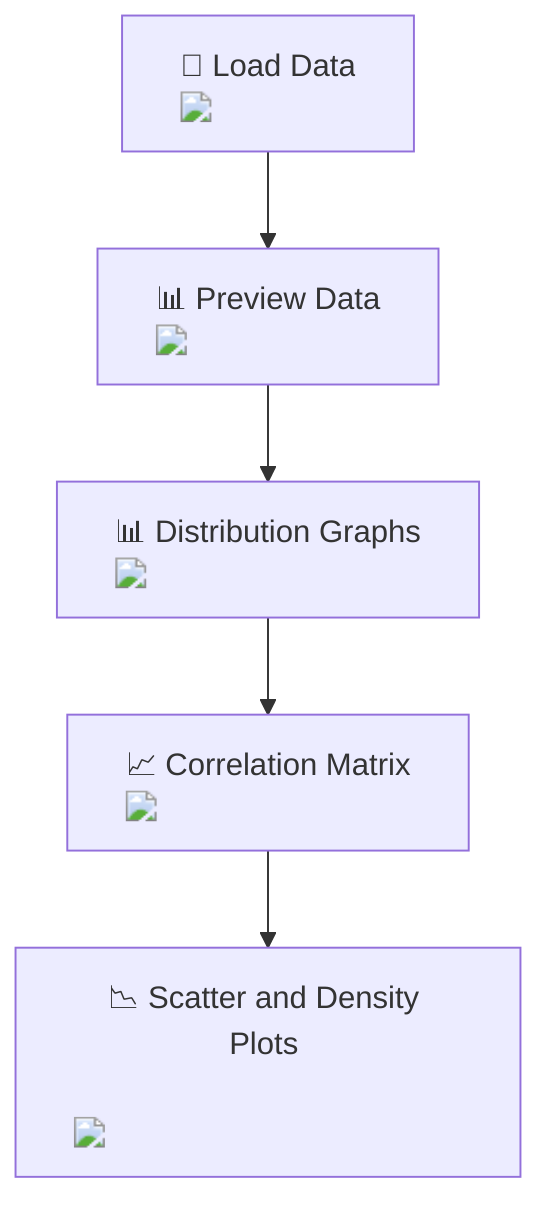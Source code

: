 flowchart TD;
    A["📁 Load Data <br/> <img src='dummy_plots/hist_template.svg' /> "] --> B["📊 Preview Data <br/> <img src='dummy_plots/hist_template.svg' />"];
    B --> C["📊 Distribution Graphs <br/> <img src='dummy_plots/barplot_template.svg' />"];
    C --> D["📈 Correlation Matrix <br/> <img src='dummy_plots/boxplot_template.svg' />"];
    D --> E["📉 Scatter and Density Plots <br/> <img src='dummy_plots/scatter_plot_template.svg' />"];
